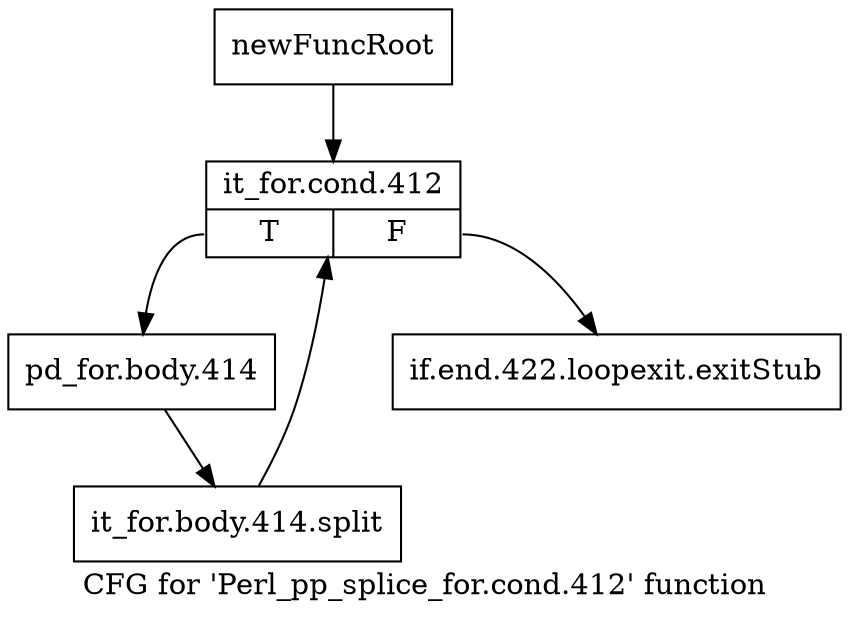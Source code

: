 digraph "CFG for 'Perl_pp_splice_for.cond.412' function" {
	label="CFG for 'Perl_pp_splice_for.cond.412' function";

	Node0x4e658b0 [shape=record,label="{newFuncRoot}"];
	Node0x4e658b0 -> Node0x4e65950;
	Node0x4e65900 [shape=record,label="{if.end.422.loopexit.exitStub}"];
	Node0x4e65950 [shape=record,label="{it_for.cond.412|{<s0>T|<s1>F}}"];
	Node0x4e65950:s0 -> Node0x4e659a0;
	Node0x4e65950:s1 -> Node0x4e65900;
	Node0x4e659a0 [shape=record,label="{pd_for.body.414}"];
	Node0x4e659a0 -> Node0x66f5520;
	Node0x66f5520 [shape=record,label="{it_for.body.414.split}"];
	Node0x66f5520 -> Node0x4e65950;
}
